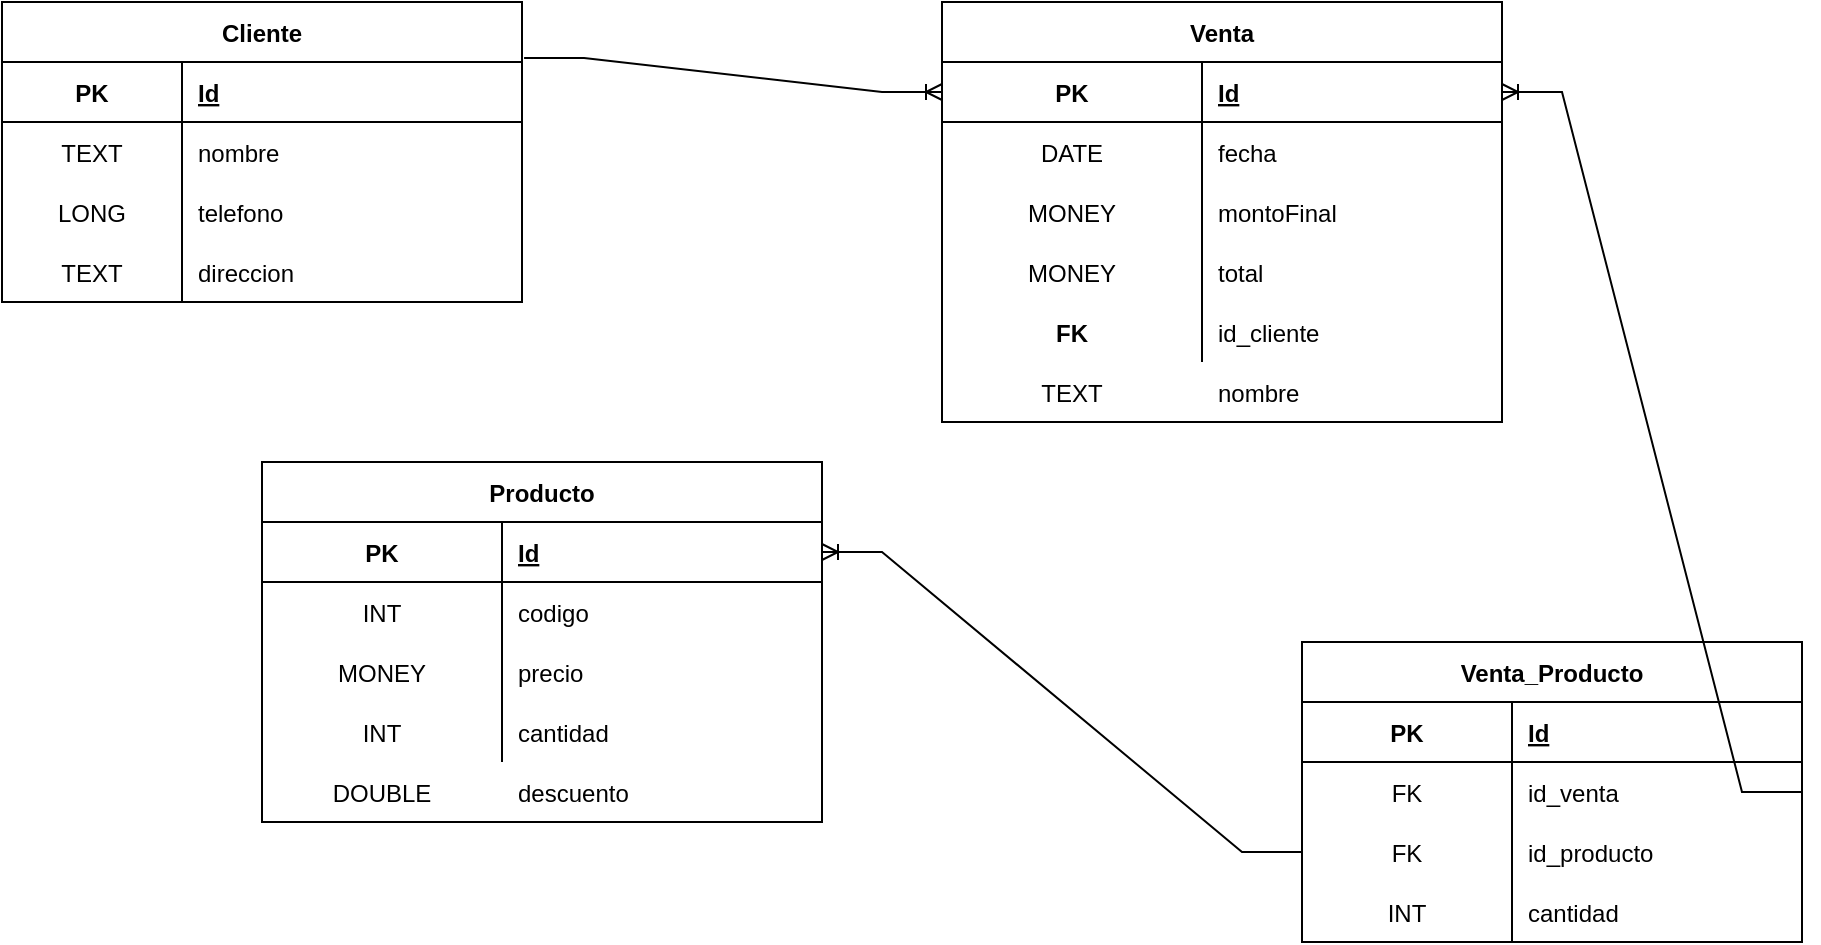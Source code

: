 <mxfile version="20.2.6" type="device"><diagram id="Hgg_jyZZqoORVavcCY3C" name="Página-1"><mxGraphModel dx="900" dy="497" grid="1" gridSize="10" guides="1" tooltips="1" connect="1" arrows="1" fold="1" page="1" pageScale="1" pageWidth="827" pageHeight="1169" math="0" shadow="0"><root><mxCell id="0"/><mxCell id="1" parent="0"/><mxCell id="ih8hmKQNQc1HOQ-ADl4--1" value="Cliente" style="shape=table;startSize=30;container=1;collapsible=1;childLayout=tableLayout;fixedRows=1;rowLines=0;fontStyle=1;align=center;resizeLast=1;" vertex="1" parent="1"><mxGeometry x="50" y="30" width="260" height="150" as="geometry"><mxRectangle x="110" y="60" width="70" height="30" as="alternateBounds"/></mxGeometry></mxCell><mxCell id="ih8hmKQNQc1HOQ-ADl4--2" value="" style="shape=tableRow;horizontal=0;startSize=0;swimlaneHead=0;swimlaneBody=0;fillColor=none;collapsible=0;dropTarget=0;points=[[0,0.5],[1,0.5]];portConstraint=eastwest;top=0;left=0;right=0;bottom=1;" vertex="1" parent="ih8hmKQNQc1HOQ-ADl4--1"><mxGeometry y="30" width="260" height="30" as="geometry"/></mxCell><mxCell id="ih8hmKQNQc1HOQ-ADl4--3" value="PK" style="shape=partialRectangle;connectable=0;fillColor=none;top=0;left=0;bottom=0;right=0;fontStyle=1;overflow=hidden;" vertex="1" parent="ih8hmKQNQc1HOQ-ADl4--2"><mxGeometry width="90" height="30" as="geometry"><mxRectangle width="90" height="30" as="alternateBounds"/></mxGeometry></mxCell><mxCell id="ih8hmKQNQc1HOQ-ADl4--4" value="Id" style="shape=partialRectangle;connectable=0;fillColor=none;top=0;left=0;bottom=0;right=0;align=left;spacingLeft=6;fontStyle=5;overflow=hidden;" vertex="1" parent="ih8hmKQNQc1HOQ-ADl4--2"><mxGeometry x="90" width="170" height="30" as="geometry"><mxRectangle width="170" height="30" as="alternateBounds"/></mxGeometry></mxCell><mxCell id="ih8hmKQNQc1HOQ-ADl4--5" value="" style="shape=tableRow;horizontal=0;startSize=0;swimlaneHead=0;swimlaneBody=0;fillColor=none;collapsible=0;dropTarget=0;points=[[0,0.5],[1,0.5]];portConstraint=eastwest;top=0;left=0;right=0;bottom=0;" vertex="1" parent="ih8hmKQNQc1HOQ-ADl4--1"><mxGeometry y="60" width="260" height="30" as="geometry"/></mxCell><mxCell id="ih8hmKQNQc1HOQ-ADl4--6" value="TEXT" style="shape=partialRectangle;connectable=0;fillColor=none;top=0;left=0;bottom=0;right=0;editable=1;overflow=hidden;" vertex="1" parent="ih8hmKQNQc1HOQ-ADl4--5"><mxGeometry width="90" height="30" as="geometry"><mxRectangle width="90" height="30" as="alternateBounds"/></mxGeometry></mxCell><mxCell id="ih8hmKQNQc1HOQ-ADl4--7" value="nombre" style="shape=partialRectangle;connectable=0;fillColor=none;top=0;left=0;bottom=0;right=0;align=left;spacingLeft=6;overflow=hidden;" vertex="1" parent="ih8hmKQNQc1HOQ-ADl4--5"><mxGeometry x="90" width="170" height="30" as="geometry"><mxRectangle width="170" height="30" as="alternateBounds"/></mxGeometry></mxCell><mxCell id="ih8hmKQNQc1HOQ-ADl4--8" value="" style="shape=tableRow;horizontal=0;startSize=0;swimlaneHead=0;swimlaneBody=0;fillColor=none;collapsible=0;dropTarget=0;points=[[0,0.5],[1,0.5]];portConstraint=eastwest;top=0;left=0;right=0;bottom=0;" vertex="1" parent="ih8hmKQNQc1HOQ-ADl4--1"><mxGeometry y="90" width="260" height="30" as="geometry"/></mxCell><mxCell id="ih8hmKQNQc1HOQ-ADl4--9" value="LONG" style="shape=partialRectangle;connectable=0;fillColor=none;top=0;left=0;bottom=0;right=0;editable=1;overflow=hidden;" vertex="1" parent="ih8hmKQNQc1HOQ-ADl4--8"><mxGeometry width="90" height="30" as="geometry"><mxRectangle width="90" height="30" as="alternateBounds"/></mxGeometry></mxCell><mxCell id="ih8hmKQNQc1HOQ-ADl4--10" value="telefono" style="shape=partialRectangle;connectable=0;fillColor=none;top=0;left=0;bottom=0;right=0;align=left;spacingLeft=6;overflow=hidden;" vertex="1" parent="ih8hmKQNQc1HOQ-ADl4--8"><mxGeometry x="90" width="170" height="30" as="geometry"><mxRectangle width="170" height="30" as="alternateBounds"/></mxGeometry></mxCell><mxCell id="ih8hmKQNQc1HOQ-ADl4--11" value="" style="shape=tableRow;horizontal=0;startSize=0;swimlaneHead=0;swimlaneBody=0;fillColor=none;collapsible=0;dropTarget=0;points=[[0,0.5],[1,0.5]];portConstraint=eastwest;top=0;left=0;right=0;bottom=0;" vertex="1" parent="ih8hmKQNQc1HOQ-ADl4--1"><mxGeometry y="120" width="260" height="30" as="geometry"/></mxCell><mxCell id="ih8hmKQNQc1HOQ-ADl4--12" value="TEXT" style="shape=partialRectangle;connectable=0;fillColor=none;top=0;left=0;bottom=0;right=0;editable=1;overflow=hidden;" vertex="1" parent="ih8hmKQNQc1HOQ-ADl4--11"><mxGeometry width="90" height="30" as="geometry"><mxRectangle width="90" height="30" as="alternateBounds"/></mxGeometry></mxCell><mxCell id="ih8hmKQNQc1HOQ-ADl4--13" value="direccion" style="shape=partialRectangle;connectable=0;fillColor=none;top=0;left=0;bottom=0;right=0;align=left;spacingLeft=6;overflow=hidden;" vertex="1" parent="ih8hmKQNQc1HOQ-ADl4--11"><mxGeometry x="90" width="170" height="30" as="geometry"><mxRectangle width="170" height="30" as="alternateBounds"/></mxGeometry></mxCell><object label="Producto" nombre="" id="ih8hmKQNQc1HOQ-ADl4--14"><mxCell style="shape=table;startSize=30;container=1;collapsible=1;childLayout=tableLayout;fixedRows=1;rowLines=0;fontStyle=1;align=center;resizeLast=1;" vertex="1" parent="1"><mxGeometry x="180" y="260" width="280" height="180" as="geometry"/></mxCell></object><mxCell id="ih8hmKQNQc1HOQ-ADl4--15" value="" style="shape=tableRow;horizontal=0;startSize=0;swimlaneHead=0;swimlaneBody=0;fillColor=none;collapsible=0;dropTarget=0;points=[[0,0.5],[1,0.5]];portConstraint=eastwest;top=0;left=0;right=0;bottom=1;" vertex="1" parent="ih8hmKQNQc1HOQ-ADl4--14"><mxGeometry y="30" width="280" height="30" as="geometry"/></mxCell><mxCell id="ih8hmKQNQc1HOQ-ADl4--16" value="PK" style="shape=partialRectangle;connectable=0;fillColor=none;top=0;left=0;bottom=0;right=0;fontStyle=1;overflow=hidden;" vertex="1" parent="ih8hmKQNQc1HOQ-ADl4--15"><mxGeometry width="120" height="30" as="geometry"><mxRectangle width="120" height="30" as="alternateBounds"/></mxGeometry></mxCell><mxCell id="ih8hmKQNQc1HOQ-ADl4--17" value="Id" style="shape=partialRectangle;connectable=0;fillColor=none;top=0;left=0;bottom=0;right=0;align=left;spacingLeft=6;fontStyle=5;overflow=hidden;" vertex="1" parent="ih8hmKQNQc1HOQ-ADl4--15"><mxGeometry x="120" width="160" height="30" as="geometry"><mxRectangle width="160" height="30" as="alternateBounds"/></mxGeometry></mxCell><mxCell id="ih8hmKQNQc1HOQ-ADl4--18" value="" style="shape=tableRow;horizontal=0;startSize=0;swimlaneHead=0;swimlaneBody=0;fillColor=none;collapsible=0;dropTarget=0;points=[[0,0.5],[1,0.5]];portConstraint=eastwest;top=0;left=0;right=0;bottom=0;" vertex="1" parent="ih8hmKQNQc1HOQ-ADl4--14"><mxGeometry y="60" width="280" height="30" as="geometry"/></mxCell><mxCell id="ih8hmKQNQc1HOQ-ADl4--19" value="INT" style="shape=partialRectangle;connectable=0;fillColor=none;top=0;left=0;bottom=0;right=0;editable=1;overflow=hidden;" vertex="1" parent="ih8hmKQNQc1HOQ-ADl4--18"><mxGeometry width="120" height="30" as="geometry"><mxRectangle width="120" height="30" as="alternateBounds"/></mxGeometry></mxCell><mxCell id="ih8hmKQNQc1HOQ-ADl4--20" value="codigo" style="shape=partialRectangle;connectable=0;fillColor=none;top=0;left=0;bottom=0;right=0;align=left;spacingLeft=6;overflow=hidden;" vertex="1" parent="ih8hmKQNQc1HOQ-ADl4--18"><mxGeometry x="120" width="160" height="30" as="geometry"><mxRectangle width="160" height="30" as="alternateBounds"/></mxGeometry></mxCell><mxCell id="ih8hmKQNQc1HOQ-ADl4--21" value="" style="shape=tableRow;horizontal=0;startSize=0;swimlaneHead=0;swimlaneBody=0;fillColor=none;collapsible=0;dropTarget=0;points=[[0,0.5],[1,0.5]];portConstraint=eastwest;top=0;left=0;right=0;bottom=0;" vertex="1" parent="ih8hmKQNQc1HOQ-ADl4--14"><mxGeometry y="90" width="280" height="30" as="geometry"/></mxCell><mxCell id="ih8hmKQNQc1HOQ-ADl4--22" value="MONEY" style="shape=partialRectangle;connectable=0;fillColor=none;top=0;left=0;bottom=0;right=0;editable=1;overflow=hidden;" vertex="1" parent="ih8hmKQNQc1HOQ-ADl4--21"><mxGeometry width="120" height="30" as="geometry"><mxRectangle width="120" height="30" as="alternateBounds"/></mxGeometry></mxCell><mxCell id="ih8hmKQNQc1HOQ-ADl4--23" value="precio" style="shape=partialRectangle;connectable=0;fillColor=none;top=0;left=0;bottom=0;right=0;align=left;spacingLeft=6;overflow=hidden;" vertex="1" parent="ih8hmKQNQc1HOQ-ADl4--21"><mxGeometry x="120" width="160" height="30" as="geometry"><mxRectangle width="160" height="30" as="alternateBounds"/></mxGeometry></mxCell><mxCell id="ih8hmKQNQc1HOQ-ADl4--24" value="" style="shape=tableRow;horizontal=0;startSize=0;swimlaneHead=0;swimlaneBody=0;fillColor=none;collapsible=0;dropTarget=0;points=[[0,0.5],[1,0.5]];portConstraint=eastwest;top=0;left=0;right=0;bottom=0;" vertex="1" parent="ih8hmKQNQc1HOQ-ADl4--14"><mxGeometry y="120" width="280" height="30" as="geometry"/></mxCell><mxCell id="ih8hmKQNQc1HOQ-ADl4--25" value="INT" style="shape=partialRectangle;connectable=0;fillColor=none;top=0;left=0;bottom=0;right=0;editable=1;overflow=hidden;" vertex="1" parent="ih8hmKQNQc1HOQ-ADl4--24"><mxGeometry width="120" height="30" as="geometry"><mxRectangle width="120" height="30" as="alternateBounds"/></mxGeometry></mxCell><mxCell id="ih8hmKQNQc1HOQ-ADl4--26" value="cantidad" style="shape=partialRectangle;connectable=0;fillColor=none;top=0;left=0;bottom=0;right=0;align=left;spacingLeft=6;overflow=hidden;" vertex="1" parent="ih8hmKQNQc1HOQ-ADl4--24"><mxGeometry x="120" width="160" height="30" as="geometry"><mxRectangle width="160" height="30" as="alternateBounds"/></mxGeometry></mxCell><mxCell id="ih8hmKQNQc1HOQ-ADl4--27" value="nombre" style="shape=partialRectangle;connectable=0;fillColor=none;top=0;left=0;bottom=0;right=0;align=left;spacingLeft=6;overflow=hidden;" vertex="1" parent="1"><mxGeometry x="650" y="210" width="160" height="30" as="geometry"><mxRectangle width="160" height="30" as="alternateBounds"/></mxGeometry></mxCell><mxCell id="ih8hmKQNQc1HOQ-ADl4--28" value="TEXT" style="shape=partialRectangle;connectable=0;fillColor=none;top=0;left=0;bottom=0;right=0;editable=1;overflow=hidden;" vertex="1" parent="1"><mxGeometry x="520" y="210" width="130" height="30" as="geometry"><mxRectangle width="120" height="30" as="alternateBounds"/></mxGeometry></mxCell><mxCell id="ih8hmKQNQc1HOQ-ADl4--29" value="Venta" style="shape=table;startSize=30;container=1;collapsible=1;childLayout=tableLayout;fixedRows=1;rowLines=0;fontStyle=1;align=center;resizeLast=1;" vertex="1" parent="1"><mxGeometry x="520" y="30" width="280" height="210" as="geometry"/></mxCell><mxCell id="ih8hmKQNQc1HOQ-ADl4--30" value="" style="shape=tableRow;horizontal=0;startSize=0;swimlaneHead=0;swimlaneBody=0;fillColor=none;collapsible=0;dropTarget=0;points=[[0,0.5],[1,0.5]];portConstraint=eastwest;top=0;left=0;right=0;bottom=1;" vertex="1" parent="ih8hmKQNQc1HOQ-ADl4--29"><mxGeometry y="30" width="280" height="30" as="geometry"/></mxCell><mxCell id="ih8hmKQNQc1HOQ-ADl4--31" value="PK" style="shape=partialRectangle;connectable=0;fillColor=none;top=0;left=0;bottom=0;right=0;fontStyle=1;overflow=hidden;" vertex="1" parent="ih8hmKQNQc1HOQ-ADl4--30"><mxGeometry width="130" height="30" as="geometry"><mxRectangle width="130" height="30" as="alternateBounds"/></mxGeometry></mxCell><mxCell id="ih8hmKQNQc1HOQ-ADl4--32" value="Id" style="shape=partialRectangle;connectable=0;fillColor=none;top=0;left=0;bottom=0;right=0;align=left;spacingLeft=6;fontStyle=5;overflow=hidden;" vertex="1" parent="ih8hmKQNQc1HOQ-ADl4--30"><mxGeometry x="130" width="150" height="30" as="geometry"><mxRectangle width="150" height="30" as="alternateBounds"/></mxGeometry></mxCell><mxCell id="ih8hmKQNQc1HOQ-ADl4--33" value="" style="shape=tableRow;horizontal=0;startSize=0;swimlaneHead=0;swimlaneBody=0;fillColor=none;collapsible=0;dropTarget=0;points=[[0,0.5],[1,0.5]];portConstraint=eastwest;top=0;left=0;right=0;bottom=0;" vertex="1" parent="ih8hmKQNQc1HOQ-ADl4--29"><mxGeometry y="60" width="280" height="30" as="geometry"/></mxCell><mxCell id="ih8hmKQNQc1HOQ-ADl4--34" value="DATE" style="shape=partialRectangle;connectable=0;fillColor=none;top=0;left=0;bottom=0;right=0;editable=1;overflow=hidden;" vertex="1" parent="ih8hmKQNQc1HOQ-ADl4--33"><mxGeometry width="130" height="30" as="geometry"><mxRectangle width="130" height="30" as="alternateBounds"/></mxGeometry></mxCell><mxCell id="ih8hmKQNQc1HOQ-ADl4--35" value="fecha" style="shape=partialRectangle;connectable=0;fillColor=none;top=0;left=0;bottom=0;right=0;align=left;spacingLeft=6;overflow=hidden;" vertex="1" parent="ih8hmKQNQc1HOQ-ADl4--33"><mxGeometry x="130" width="150" height="30" as="geometry"><mxRectangle width="150" height="30" as="alternateBounds"/></mxGeometry></mxCell><mxCell id="ih8hmKQNQc1HOQ-ADl4--36" value="" style="shape=tableRow;horizontal=0;startSize=0;swimlaneHead=0;swimlaneBody=0;fillColor=none;collapsible=0;dropTarget=0;points=[[0,0.5],[1,0.5]];portConstraint=eastwest;top=0;left=0;right=0;bottom=0;" vertex="1" parent="ih8hmKQNQc1HOQ-ADl4--29"><mxGeometry y="90" width="280" height="30" as="geometry"/></mxCell><mxCell id="ih8hmKQNQc1HOQ-ADl4--37" value="MONEY" style="shape=partialRectangle;connectable=0;fillColor=none;top=0;left=0;bottom=0;right=0;editable=1;overflow=hidden;" vertex="1" parent="ih8hmKQNQc1HOQ-ADl4--36"><mxGeometry width="130" height="30" as="geometry"><mxRectangle width="130" height="30" as="alternateBounds"/></mxGeometry></mxCell><mxCell id="ih8hmKQNQc1HOQ-ADl4--38" value="montoFinal" style="shape=partialRectangle;connectable=0;fillColor=none;top=0;left=0;bottom=0;right=0;align=left;spacingLeft=6;overflow=hidden;" vertex="1" parent="ih8hmKQNQc1HOQ-ADl4--36"><mxGeometry x="130" width="150" height="30" as="geometry"><mxRectangle width="150" height="30" as="alternateBounds"/></mxGeometry></mxCell><mxCell id="ih8hmKQNQc1HOQ-ADl4--39" value="" style="shape=tableRow;horizontal=0;startSize=0;swimlaneHead=0;swimlaneBody=0;fillColor=none;collapsible=0;dropTarget=0;points=[[0,0.5],[1,0.5]];portConstraint=eastwest;top=0;left=0;right=0;bottom=0;" vertex="1" parent="ih8hmKQNQc1HOQ-ADl4--29"><mxGeometry y="120" width="280" height="30" as="geometry"/></mxCell><mxCell id="ih8hmKQNQc1HOQ-ADl4--40" value="MONEY" style="shape=partialRectangle;connectable=0;fillColor=none;top=0;left=0;bottom=0;right=0;editable=1;overflow=hidden;" vertex="1" parent="ih8hmKQNQc1HOQ-ADl4--39"><mxGeometry width="130" height="30" as="geometry"><mxRectangle width="130" height="30" as="alternateBounds"/></mxGeometry></mxCell><mxCell id="ih8hmKQNQc1HOQ-ADl4--41" value="total" style="shape=partialRectangle;connectable=0;fillColor=none;top=0;left=0;bottom=0;right=0;align=left;spacingLeft=6;overflow=hidden;" vertex="1" parent="ih8hmKQNQc1HOQ-ADl4--39"><mxGeometry x="130" width="150" height="30" as="geometry"><mxRectangle width="150" height="30" as="alternateBounds"/></mxGeometry></mxCell><mxCell id="ih8hmKQNQc1HOQ-ADl4--45" value="" style="shape=tableRow;horizontal=0;startSize=0;swimlaneHead=0;swimlaneBody=0;fillColor=none;collapsible=0;dropTarget=0;points=[[0,0.5],[1,0.5]];portConstraint=eastwest;top=0;left=0;right=0;bottom=0;" vertex="1" parent="ih8hmKQNQc1HOQ-ADl4--29"><mxGeometry y="150" width="280" height="30" as="geometry"/></mxCell><mxCell id="ih8hmKQNQc1HOQ-ADl4--46" value="FK" style="shape=partialRectangle;connectable=0;fillColor=none;top=0;left=0;bottom=0;right=0;fontStyle=1;overflow=hidden;" vertex="1" parent="ih8hmKQNQc1HOQ-ADl4--45"><mxGeometry width="130" height="30" as="geometry"><mxRectangle width="130" height="30" as="alternateBounds"/></mxGeometry></mxCell><mxCell id="ih8hmKQNQc1HOQ-ADl4--47" value="id_cliente" style="shape=partialRectangle;connectable=0;fillColor=none;top=0;left=0;bottom=0;right=0;align=left;spacingLeft=6;fontStyle=0;overflow=hidden;" vertex="1" parent="ih8hmKQNQc1HOQ-ADl4--45"><mxGeometry x="130" width="150" height="30" as="geometry"><mxRectangle width="150" height="30" as="alternateBounds"/></mxGeometry></mxCell><mxCell id="ih8hmKQNQc1HOQ-ADl4--42" value="descuento" style="shape=partialRectangle;connectable=0;fillColor=none;top=0;left=0;bottom=0;right=0;align=left;spacingLeft=6;overflow=hidden;" vertex="1" parent="1"><mxGeometry x="300" y="410" width="160" height="30" as="geometry"><mxRectangle width="150" height="30" as="alternateBounds"/></mxGeometry></mxCell><mxCell id="ih8hmKQNQc1HOQ-ADl4--43" value="DOUBLE" style="shape=partialRectangle;connectable=0;fillColor=none;top=0;left=0;bottom=0;right=0;editable=1;overflow=hidden;" vertex="1" parent="1"><mxGeometry x="180" y="410" width="120" height="30" as="geometry"><mxRectangle width="130" height="30" as="alternateBounds"/></mxGeometry></mxCell><mxCell id="ih8hmKQNQc1HOQ-ADl4--49" value="" style="edgeStyle=entityRelationEdgeStyle;fontSize=12;html=1;endArrow=ERoneToMany;rounded=0;entryX=0;entryY=0.5;entryDx=0;entryDy=0;exitX=1.004;exitY=-0.067;exitDx=0;exitDy=0;exitPerimeter=0;" edge="1" parent="1" source="ih8hmKQNQc1HOQ-ADl4--2" target="ih8hmKQNQc1HOQ-ADl4--30"><mxGeometry width="100" height="100" relative="1" as="geometry"><mxPoint x="170" y="320" as="sourcePoint"/><mxPoint x="270" y="220" as="targetPoint"/></mxGeometry></mxCell><mxCell id="ih8hmKQNQc1HOQ-ADl4--50" value="Venta_Producto" style="shape=table;startSize=30;container=1;collapsible=1;childLayout=tableLayout;fixedRows=1;rowLines=0;fontStyle=1;align=center;resizeLast=1;" vertex="1" parent="1"><mxGeometry x="700" y="350" width="250" height="150" as="geometry"/></mxCell><mxCell id="ih8hmKQNQc1HOQ-ADl4--51" value="" style="shape=tableRow;horizontal=0;startSize=0;swimlaneHead=0;swimlaneBody=0;fillColor=none;collapsible=0;dropTarget=0;points=[[0,0.5],[1,0.5]];portConstraint=eastwest;top=0;left=0;right=0;bottom=1;" vertex="1" parent="ih8hmKQNQc1HOQ-ADl4--50"><mxGeometry y="30" width="250" height="30" as="geometry"/></mxCell><mxCell id="ih8hmKQNQc1HOQ-ADl4--52" value="PK" style="shape=partialRectangle;connectable=0;fillColor=none;top=0;left=0;bottom=0;right=0;fontStyle=1;overflow=hidden;" vertex="1" parent="ih8hmKQNQc1HOQ-ADl4--51"><mxGeometry width="105" height="30" as="geometry"><mxRectangle width="105" height="30" as="alternateBounds"/></mxGeometry></mxCell><mxCell id="ih8hmKQNQc1HOQ-ADl4--53" value="Id" style="shape=partialRectangle;connectable=0;fillColor=none;top=0;left=0;bottom=0;right=0;align=left;spacingLeft=6;fontStyle=5;overflow=hidden;" vertex="1" parent="ih8hmKQNQc1HOQ-ADl4--51"><mxGeometry x="105" width="145" height="30" as="geometry"><mxRectangle width="145" height="30" as="alternateBounds"/></mxGeometry></mxCell><mxCell id="ih8hmKQNQc1HOQ-ADl4--64" value="" style="shape=tableRow;horizontal=0;startSize=0;swimlaneHead=0;swimlaneBody=0;fillColor=none;collapsible=0;dropTarget=0;points=[[0,0.5],[1,0.5]];portConstraint=eastwest;top=0;left=0;right=0;bottom=0;" vertex="1" parent="ih8hmKQNQc1HOQ-ADl4--50"><mxGeometry y="60" width="250" height="30" as="geometry"/></mxCell><mxCell id="ih8hmKQNQc1HOQ-ADl4--65" value="FK" style="shape=partialRectangle;connectable=0;fillColor=none;top=0;left=0;bottom=0;right=0;fontStyle=0;overflow=hidden;" vertex="1" parent="ih8hmKQNQc1HOQ-ADl4--64"><mxGeometry width="105" height="30" as="geometry"><mxRectangle width="105" height="30" as="alternateBounds"/></mxGeometry></mxCell><mxCell id="ih8hmKQNQc1HOQ-ADl4--66" value="id_venta" style="shape=partialRectangle;connectable=0;fillColor=none;top=0;left=0;bottom=0;right=0;align=left;spacingLeft=6;fontStyle=0;overflow=hidden;" vertex="1" parent="ih8hmKQNQc1HOQ-ADl4--64"><mxGeometry x="105" width="145" height="30" as="geometry"><mxRectangle width="145" height="30" as="alternateBounds"/></mxGeometry></mxCell><mxCell id="ih8hmKQNQc1HOQ-ADl4--67" value="" style="shape=tableRow;horizontal=0;startSize=0;swimlaneHead=0;swimlaneBody=0;fillColor=none;collapsible=0;dropTarget=0;points=[[0,0.5],[1,0.5]];portConstraint=eastwest;top=0;left=0;right=0;bottom=0;" vertex="1" parent="ih8hmKQNQc1HOQ-ADl4--50"><mxGeometry y="90" width="250" height="30" as="geometry"/></mxCell><mxCell id="ih8hmKQNQc1HOQ-ADl4--68" value="FK" style="shape=partialRectangle;connectable=0;fillColor=none;top=0;left=0;bottom=0;right=0;fontStyle=0;overflow=hidden;" vertex="1" parent="ih8hmKQNQc1HOQ-ADl4--67"><mxGeometry width="105" height="30" as="geometry"><mxRectangle width="105" height="30" as="alternateBounds"/></mxGeometry></mxCell><mxCell id="ih8hmKQNQc1HOQ-ADl4--69" value="id_producto" style="shape=partialRectangle;connectable=0;fillColor=none;top=0;left=0;bottom=0;right=0;align=left;spacingLeft=6;fontStyle=0;overflow=hidden;" vertex="1" parent="ih8hmKQNQc1HOQ-ADl4--67"><mxGeometry x="105" width="145" height="30" as="geometry"><mxRectangle width="145" height="30" as="alternateBounds"/></mxGeometry></mxCell><mxCell id="ih8hmKQNQc1HOQ-ADl4--57" value="" style="shape=tableRow;horizontal=0;startSize=0;swimlaneHead=0;swimlaneBody=0;fillColor=none;collapsible=0;dropTarget=0;points=[[0,0.5],[1,0.5]];portConstraint=eastwest;top=0;left=0;right=0;bottom=0;" vertex="1" parent="ih8hmKQNQc1HOQ-ADl4--50"><mxGeometry y="120" width="250" height="30" as="geometry"/></mxCell><mxCell id="ih8hmKQNQc1HOQ-ADl4--58" value="INT" style="shape=partialRectangle;connectable=0;fillColor=none;top=0;left=0;bottom=0;right=0;editable=1;overflow=hidden;" vertex="1" parent="ih8hmKQNQc1HOQ-ADl4--57"><mxGeometry width="105" height="30" as="geometry"><mxRectangle width="105" height="30" as="alternateBounds"/></mxGeometry></mxCell><mxCell id="ih8hmKQNQc1HOQ-ADl4--59" value="cantidad" style="shape=partialRectangle;connectable=0;fillColor=none;top=0;left=0;bottom=0;right=0;align=left;spacingLeft=6;overflow=hidden;" vertex="1" parent="ih8hmKQNQc1HOQ-ADl4--57"><mxGeometry x="105" width="145" height="30" as="geometry"><mxRectangle width="145" height="30" as="alternateBounds"/></mxGeometry></mxCell><mxCell id="ih8hmKQNQc1HOQ-ADl4--71" value="" style="edgeStyle=entityRelationEdgeStyle;fontSize=12;html=1;endArrow=ERoneToMany;rounded=0;entryX=1;entryY=0.5;entryDx=0;entryDy=0;exitX=1;exitY=0.5;exitDx=0;exitDy=0;" edge="1" parent="1" source="ih8hmKQNQc1HOQ-ADl4--64" target="ih8hmKQNQc1HOQ-ADl4--30"><mxGeometry width="100" height="100" relative="1" as="geometry"><mxPoint x="960" y="425" as="sourcePoint"/><mxPoint x="680" y="290" as="targetPoint"/></mxGeometry></mxCell><mxCell id="ih8hmKQNQc1HOQ-ADl4--72" value="" style="edgeStyle=entityRelationEdgeStyle;fontSize=12;html=1;endArrow=ERoneToMany;rounded=0;entryX=1;entryY=0.5;entryDx=0;entryDy=0;exitX=0;exitY=0.5;exitDx=0;exitDy=0;" edge="1" parent="1" source="ih8hmKQNQc1HOQ-ADl4--67" target="ih8hmKQNQc1HOQ-ADl4--15"><mxGeometry width="100" height="100" relative="1" as="geometry"><mxPoint x="690" y="360" as="sourcePoint"/><mxPoint x="1010" y="415" as="targetPoint"/></mxGeometry></mxCell></root></mxGraphModel></diagram></mxfile>